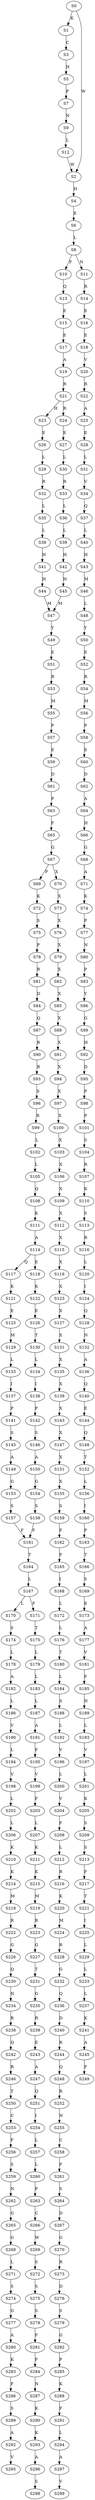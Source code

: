 strict digraph  {
	S0 -> S1 [ label = K ];
	S0 -> S2 [ label = W ];
	S1 -> S3 [ label = C ];
	S2 -> S4 [ label = H ];
	S3 -> S5 [ label = H ];
	S4 -> S6 [ label = E ];
	S5 -> S7 [ label = P ];
	S6 -> S8 [ label = L ];
	S7 -> S9 [ label = N ];
	S8 -> S10 [ label = F ];
	S8 -> S11 [ label = N ];
	S9 -> S12 [ label = L ];
	S10 -> S13 [ label = Q ];
	S11 -> S14 [ label = R ];
	S12 -> S2 [ label = W ];
	S13 -> S15 [ label = E ];
	S14 -> S16 [ label = E ];
	S15 -> S17 [ label = E ];
	S16 -> S18 [ label = E ];
	S17 -> S19 [ label = A ];
	S18 -> S20 [ label = V ];
	S19 -> S21 [ label = R ];
	S20 -> S22 [ label = R ];
	S21 -> S23 [ label = H ];
	S21 -> S24 [ label = R ];
	S22 -> S25 [ label = A ];
	S23 -> S26 [ label = E ];
	S24 -> S27 [ label = E ];
	S25 -> S28 [ label = E ];
	S26 -> S29 [ label = L ];
	S27 -> S30 [ label = L ];
	S28 -> S31 [ label = L ];
	S29 -> S32 [ label = R ];
	S30 -> S33 [ label = R ];
	S31 -> S34 [ label = V ];
	S32 -> S35 [ label = L ];
	S33 -> S36 [ label = L ];
	S34 -> S37 [ label = Q ];
	S35 -> S38 [ label = L ];
	S36 -> S39 [ label = L ];
	S37 -> S40 [ label = L ];
	S38 -> S41 [ label = H ];
	S39 -> S42 [ label = H ];
	S40 -> S43 [ label = H ];
	S41 -> S44 [ label = H ];
	S42 -> S45 [ label = H ];
	S43 -> S46 [ label = M ];
	S44 -> S47 [ label = M ];
	S45 -> S47 [ label = M ];
	S46 -> S48 [ label = L ];
	S47 -> S49 [ label = Y ];
	S48 -> S50 [ label = Y ];
	S49 -> S51 [ label = E ];
	S50 -> S52 [ label = E ];
	S51 -> S53 [ label = R ];
	S52 -> S54 [ label = R ];
	S53 -> S55 [ label = M ];
	S54 -> S56 [ label = M ];
	S55 -> S57 [ label = P ];
	S56 -> S58 [ label = P ];
	S57 -> S59 [ label = E ];
	S58 -> S60 [ label = E ];
	S59 -> S61 [ label = D ];
	S60 -> S62 [ label = D ];
	S61 -> S63 [ label = P ];
	S62 -> S64 [ label = A ];
	S63 -> S65 [ label = F ];
	S64 -> S66 [ label = H ];
	S65 -> S67 [ label = G ];
	S66 -> S68 [ label = G ];
	S67 -> S69 [ label = P ];
	S67 -> S70 [ label = X ];
	S68 -> S71 [ label = A ];
	S69 -> S72 [ label = K ];
	S70 -> S73 [ label = X ];
	S71 -> S74 [ label = K ];
	S72 -> S75 [ label = S ];
	S73 -> S76 [ label = X ];
	S74 -> S77 [ label = P ];
	S75 -> S78 [ label = P ];
	S76 -> S79 [ label = X ];
	S77 -> S80 [ label = N ];
	S78 -> S81 [ label = R ];
	S79 -> S82 [ label = X ];
	S80 -> S83 [ label = P ];
	S81 -> S84 [ label = D ];
	S82 -> S85 [ label = X ];
	S83 -> S86 [ label = Y ];
	S84 -> S87 [ label = Q ];
	S85 -> S88 [ label = X ];
	S86 -> S89 [ label = G ];
	S87 -> S90 [ label = R ];
	S88 -> S91 [ label = X ];
	S89 -> S92 [ label = H ];
	S90 -> S93 [ label = R ];
	S91 -> S94 [ label = X ];
	S92 -> S95 [ label = D ];
	S93 -> S96 [ label = S ];
	S94 -> S97 [ label = X ];
	S95 -> S98 [ label = P ];
	S96 -> S99 [ label = R ];
	S97 -> S100 [ label = X ];
	S98 -> S101 [ label = P ];
	S99 -> S102 [ label = L ];
	S100 -> S103 [ label = X ];
	S101 -> S104 [ label = S ];
	S102 -> S105 [ label = L ];
	S103 -> S106 [ label = X ];
	S104 -> S107 [ label = R ];
	S105 -> S108 [ label = Q ];
	S106 -> S109 [ label = X ];
	S107 -> S110 [ label = K ];
	S108 -> S111 [ label = K ];
	S109 -> S112 [ label = X ];
	S110 -> S113 [ label = S ];
	S111 -> S114 [ label = A ];
	S112 -> S115 [ label = X ];
	S113 -> S116 [ label = R ];
	S114 -> S117 [ label = Q ];
	S114 -> S118 [ label = E ];
	S115 -> S119 [ label = X ];
	S116 -> S120 [ label = L ];
	S117 -> S121 [ label = K ];
	S118 -> S122 [ label = K ];
	S119 -> S123 [ label = X ];
	S120 -> S124 [ label = I ];
	S121 -> S125 [ label = E ];
	S122 -> S126 [ label = E ];
	S123 -> S127 [ label = X ];
	S124 -> S128 [ label = Q ];
	S125 -> S129 [ label = M ];
	S126 -> S130 [ label = T ];
	S127 -> S131 [ label = X ];
	S128 -> S132 [ label = N ];
	S129 -> S133 [ label = L ];
	S130 -> S134 [ label = L ];
	S131 -> S135 [ label = X ];
	S132 -> S136 [ label = A ];
	S133 -> S137 [ label = I ];
	S134 -> S138 [ label = I ];
	S135 -> S139 [ label = X ];
	S136 -> S140 [ label = Q ];
	S137 -> S141 [ label = P ];
	S138 -> S142 [ label = P ];
	S139 -> S143 [ label = X ];
	S140 -> S144 [ label = E ];
	S141 -> S145 [ label = S ];
	S142 -> S146 [ label = S ];
	S143 -> S147 [ label = X ];
	S144 -> S148 [ label = Q ];
	S145 -> S149 [ label = A ];
	S146 -> S150 [ label = A ];
	S147 -> S151 [ label = X ];
	S148 -> S152 [ label = T ];
	S149 -> S153 [ label = G ];
	S150 -> S154 [ label = G ];
	S151 -> S155 [ label = X ];
	S152 -> S156 [ label = L ];
	S153 -> S157 [ label = S ];
	S154 -> S158 [ label = S ];
	S155 -> S159 [ label = S ];
	S156 -> S160 [ label = I ];
	S157 -> S161 [ label = F ];
	S158 -> S161 [ label = F ];
	S159 -> S162 [ label = F ];
	S160 -> S163 [ label = P ];
	S161 -> S164 [ label = T ];
	S162 -> S165 [ label = F ];
	S163 -> S166 [ label = T ];
	S164 -> S167 [ label = L ];
	S165 -> S168 [ label = I ];
	S166 -> S169 [ label = S ];
	S167 -> S170 [ label = L ];
	S167 -> S171 [ label = F ];
	S168 -> S172 [ label = L ];
	S169 -> S173 [ label = E ];
	S170 -> S174 [ label = S ];
	S171 -> S175 [ label = T ];
	S172 -> S176 [ label = L ];
	S173 -> S177 [ label = A ];
	S174 -> S178 [ label = L ];
	S175 -> S179 [ label = L ];
	S176 -> S180 [ label = T ];
	S177 -> S181 [ label = V ];
	S178 -> S182 [ label = A ];
	S179 -> S183 [ label = L ];
	S180 -> S184 [ label = L ];
	S181 -> S185 [ label = F ];
	S182 -> S186 [ label = L ];
	S183 -> S187 [ label = L ];
	S184 -> S188 [ label = S ];
	S185 -> S189 [ label = N ];
	S186 -> S190 [ label = V ];
	S187 -> S191 [ label = A ];
	S188 -> S192 [ label = L ];
	S189 -> S193 [ label = L ];
	S190 -> S194 [ label = L ];
	S191 -> S195 [ label = F ];
	S192 -> S196 [ label = V ];
	S193 -> S197 [ label = V ];
	S194 -> S198 [ label = V ];
	S195 -> S199 [ label = V ];
	S196 -> S200 [ label = L ];
	S197 -> S201 [ label = L ];
	S198 -> S202 [ label = L ];
	S199 -> S203 [ label = F ];
	S200 -> S204 [ label = V ];
	S201 -> S205 [ label = K ];
	S202 -> S206 [ label = L ];
	S203 -> S207 [ label = L ];
	S204 -> S208 [ label = F ];
	S205 -> S209 [ label = S ];
	S206 -> S210 [ label = K ];
	S207 -> S211 [ label = K ];
	S208 -> S212 [ label = L ];
	S209 -> S213 [ label = S ];
	S210 -> S214 [ label = K ];
	S211 -> S215 [ label = K ];
	S212 -> S216 [ label = R ];
	S213 -> S217 [ label = F ];
	S214 -> S218 [ label = M ];
	S215 -> S219 [ label = M ];
	S216 -> S220 [ label = K ];
	S217 -> S221 [ label = T ];
	S218 -> S222 [ label = R ];
	S219 -> S223 [ label = R ];
	S220 -> S224 [ label = M ];
	S221 -> S225 [ label = I ];
	S222 -> S226 [ label = G ];
	S223 -> S227 [ label = G ];
	S224 -> S228 [ label = R ];
	S225 -> S229 [ label = L ];
	S226 -> S230 [ label = Q ];
	S227 -> S231 [ label = T ];
	S228 -> S232 [ label = G ];
	S229 -> S233 [ label = L ];
	S230 -> S234 [ label = N ];
	S231 -> S235 [ label = G ];
	S232 -> S236 [ label = Q ];
	S233 -> S237 [ label = L ];
	S234 -> S238 [ label = R ];
	S235 -> S239 [ label = R ];
	S236 -> S240 [ label = D ];
	S237 -> S241 [ label = K ];
	S238 -> S242 [ label = Q ];
	S239 -> S243 [ label = E ];
	S240 -> S244 [ label = R ];
	S241 -> S245 [ label = A ];
	S242 -> S246 [ label = R ];
	S243 -> S247 [ label = A ];
	S244 -> S248 [ label = Q ];
	S245 -> S249 [ label = F ];
	S246 -> S250 [ label = T ];
	S247 -> S251 [ label = Q ];
	S248 -> S252 [ label = R ];
	S250 -> S253 [ label = C ];
	S251 -> S254 [ label = I ];
	S252 -> S255 [ label = N ];
	S253 -> S256 [ label = F ];
	S254 -> S257 [ label = L ];
	S255 -> S258 [ label = C ];
	S256 -> S259 [ label = S ];
	S257 -> S260 [ label = L ];
	S258 -> S261 [ label = F ];
	S259 -> S262 [ label = N ];
	S260 -> S263 [ label = P ];
	S261 -> S264 [ label = S ];
	S262 -> S265 [ label = G ];
	S263 -> S266 [ label = C ];
	S264 -> S267 [ label = D ];
	S265 -> S268 [ label = G ];
	S266 -> S269 [ label = W ];
	S267 -> S270 [ label = G ];
	S268 -> S271 [ label = L ];
	S269 -> S272 [ label = S ];
	S270 -> S273 [ label = R ];
	S271 -> S274 [ label = S ];
	S272 -> S275 [ label = S ];
	S273 -> S276 [ label = D ];
	S274 -> S277 [ label = G ];
	S275 -> S278 [ label = S ];
	S276 -> S279 [ label = S ];
	S277 -> S280 [ label = A ];
	S278 -> S281 [ label = F ];
	S279 -> S282 [ label = G ];
	S280 -> S283 [ label = K ];
	S281 -> S284 [ label = F ];
	S282 -> S285 [ label = P ];
	S283 -> S286 [ label = F ];
	S284 -> S287 [ label = N ];
	S285 -> S288 [ label = K ];
	S286 -> S289 [ label = S ];
	S287 -> S290 [ label = K ];
	S288 -> S291 [ label = F ];
	S289 -> S292 [ label = A ];
	S290 -> S293 [ label = K ];
	S291 -> S294 [ label = L ];
	S292 -> S295 [ label = V ];
	S293 -> S296 [ label = A ];
	S294 -> S297 [ label = A ];
	S296 -> S298 [ label = S ];
	S297 -> S299 [ label = V ];
}

